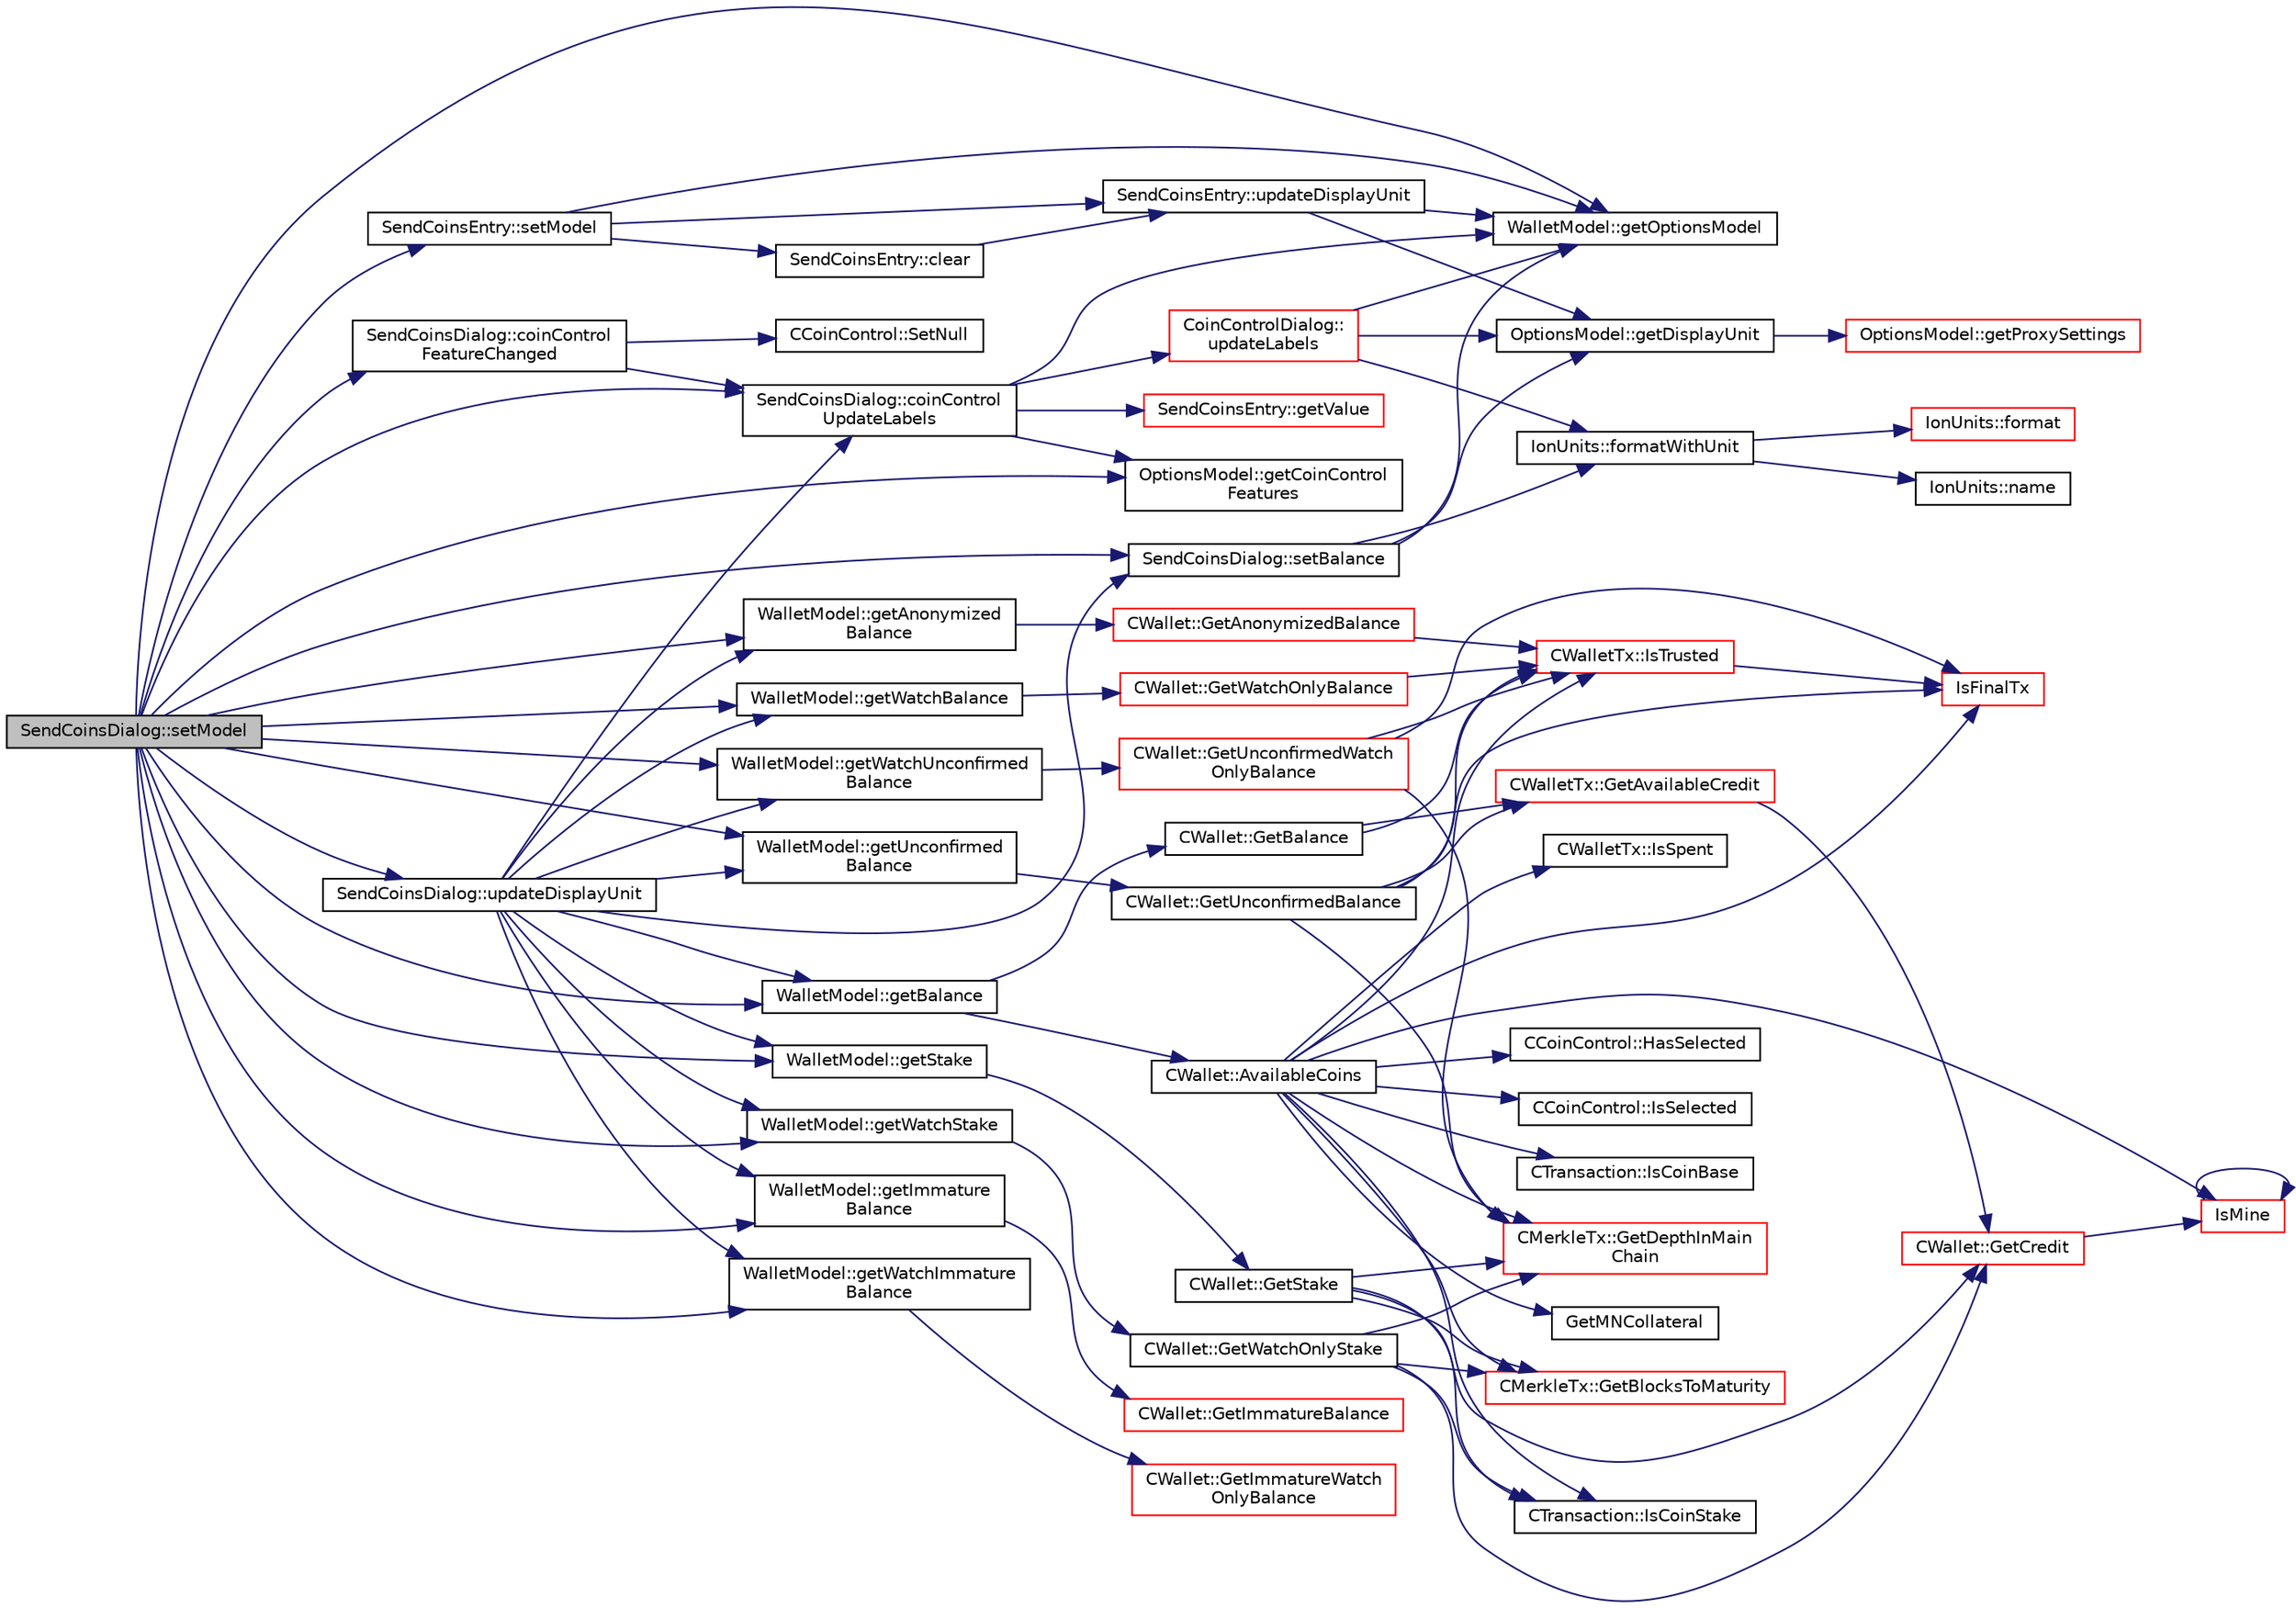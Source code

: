 digraph "SendCoinsDialog::setModel"
{
  edge [fontname="Helvetica",fontsize="10",labelfontname="Helvetica",labelfontsize="10"];
  node [fontname="Helvetica",fontsize="10",shape=record];
  rankdir="LR";
  Node1538 [label="SendCoinsDialog::setModel",height=0.2,width=0.4,color="black", fillcolor="grey75", style="filled", fontcolor="black"];
  Node1538 -> Node1539 [color="midnightblue",fontsize="10",style="solid",fontname="Helvetica"];
  Node1539 [label="WalletModel::getOptionsModel",height=0.2,width=0.4,color="black", fillcolor="white", style="filled",URL="$d4/d27/class_wallet_model.html#a96d53e56b3f8f07537ea2523f7a7d300"];
  Node1538 -> Node1540 [color="midnightblue",fontsize="10",style="solid",fontname="Helvetica"];
  Node1540 [label="SendCoinsEntry::setModel",height=0.2,width=0.4,color="black", fillcolor="white", style="filled",URL="$d0/dbc/class_send_coins_entry.html#a831f8f9a63acd77b7d66d5393e12310b"];
  Node1540 -> Node1539 [color="midnightblue",fontsize="10",style="solid",fontname="Helvetica"];
  Node1540 -> Node1541 [color="midnightblue",fontsize="10",style="solid",fontname="Helvetica"];
  Node1541 [label="SendCoinsEntry::updateDisplayUnit",height=0.2,width=0.4,color="black", fillcolor="white", style="filled",URL="$d0/dbc/class_send_coins_entry.html#a6ff4bd5b370545bcfd6214e866ee33f3"];
  Node1541 -> Node1539 [color="midnightblue",fontsize="10",style="solid",fontname="Helvetica"];
  Node1541 -> Node1542 [color="midnightblue",fontsize="10",style="solid",fontname="Helvetica"];
  Node1542 [label="OptionsModel::getDisplayUnit",height=0.2,width=0.4,color="black", fillcolor="white", style="filled",URL="$da/d1f/class_options_model.html#a3b6e4d4ef42be3aaba315b8cd14f468e"];
  Node1542 -> Node1543 [color="midnightblue",fontsize="10",style="solid",fontname="Helvetica"];
  Node1543 [label="OptionsModel::getProxySettings",height=0.2,width=0.4,color="red", fillcolor="white", style="filled",URL="$da/d1f/class_options_model.html#a0fa582a801df3753c2c50840c40bb350"];
  Node1540 -> Node1545 [color="midnightblue",fontsize="10",style="solid",fontname="Helvetica"];
  Node1545 [label="SendCoinsEntry::clear",height=0.2,width=0.4,color="black", fillcolor="white", style="filled",URL="$d0/dbc/class_send_coins_entry.html#abff66fcd456c82144e7a2c410f5082ac"];
  Node1545 -> Node1541 [color="midnightblue",fontsize="10",style="solid",fontname="Helvetica"];
  Node1538 -> Node1546 [color="midnightblue",fontsize="10",style="solid",fontname="Helvetica"];
  Node1546 [label="SendCoinsDialog::setBalance",height=0.2,width=0.4,color="black", fillcolor="white", style="filled",URL="$d6/de6/class_send_coins_dialog.html#a7f02f2589cb65b508ccb3b02aad06979"];
  Node1546 -> Node1539 [color="midnightblue",fontsize="10",style="solid",fontname="Helvetica"];
  Node1546 -> Node1547 [color="midnightblue",fontsize="10",style="solid",fontname="Helvetica"];
  Node1547 [label="IonUnits::formatWithUnit",height=0.2,width=0.4,color="black", fillcolor="white", style="filled",URL="$d7/dab/class_ion_units.html#a07052cd4b4b8496b73ffe657432a8624",tooltip="Format as string (with unit) "];
  Node1547 -> Node1548 [color="midnightblue",fontsize="10",style="solid",fontname="Helvetica"];
  Node1548 [label="IonUnits::format",height=0.2,width=0.4,color="red", fillcolor="white", style="filled",URL="$d7/dab/class_ion_units.html#a7cf8cdbd0a24c418ae91b511fac5bee4",tooltip="Format as string. "];
  Node1547 -> Node1552 [color="midnightblue",fontsize="10",style="solid",fontname="Helvetica"];
  Node1552 [label="IonUnits::name",height=0.2,width=0.4,color="black", fillcolor="white", style="filled",URL="$d7/dab/class_ion_units.html#a5bb4881389b09aeeb0bc235e87e0a42f",tooltip="Short name. "];
  Node1546 -> Node1542 [color="midnightblue",fontsize="10",style="solid",fontname="Helvetica"];
  Node1538 -> Node1553 [color="midnightblue",fontsize="10",style="solid",fontname="Helvetica"];
  Node1553 [label="WalletModel::getBalance",height=0.2,width=0.4,color="black", fillcolor="white", style="filled",URL="$d4/d27/class_wallet_model.html#a4d2cb225a19b89c64f4b5d81faf89beb"];
  Node1553 -> Node1554 [color="midnightblue",fontsize="10",style="solid",fontname="Helvetica"];
  Node1554 [label="CWallet::AvailableCoins",height=0.2,width=0.4,color="black", fillcolor="white", style="filled",URL="$d2/de5/class_c_wallet.html#a0f950dede91de2be32ea8c43a40469ab"];
  Node1554 -> Node1555 [color="midnightblue",fontsize="10",style="solid",fontname="Helvetica"];
  Node1555 [label="IsFinalTx",height=0.2,width=0.4,color="red", fillcolor="white", style="filled",URL="$df/d0a/main_8cpp.html#adc332cd7ac94e639bb4239618341be19"];
  Node1554 -> Node1559 [color="midnightblue",fontsize="10",style="solid",fontname="Helvetica"];
  Node1559 [label="CWalletTx::IsTrusted",height=0.2,width=0.4,color="red", fillcolor="white", style="filled",URL="$d6/d53/class_c_wallet_tx.html#a71efb0d5b5def8ae00a1d74b8741bfcb"];
  Node1559 -> Node1555 [color="midnightblue",fontsize="10",style="solid",fontname="Helvetica"];
  Node1554 -> Node1564 [color="midnightblue",fontsize="10",style="solid",fontname="Helvetica"];
  Node1564 [label="CTransaction::IsCoinBase",height=0.2,width=0.4,color="black", fillcolor="white", style="filled",URL="$df/d43/class_c_transaction.html#a96256e8ac1bf79ad9c057e48c41132dd"];
  Node1554 -> Node1565 [color="midnightblue",fontsize="10",style="solid",fontname="Helvetica"];
  Node1565 [label="CMerkleTx::GetBlocksToMaturity",height=0.2,width=0.4,color="red", fillcolor="white", style="filled",URL="$d1/dff/class_c_merkle_tx.html#a69ebd437f7b44169659c3527fe73b6ab"];
  Node1554 -> Node1567 [color="midnightblue",fontsize="10",style="solid",fontname="Helvetica"];
  Node1567 [label="CTransaction::IsCoinStake",height=0.2,width=0.4,color="black", fillcolor="white", style="filled",URL="$df/d43/class_c_transaction.html#ace4278a41a296d40dcf5fb2b9cf007ec"];
  Node1554 -> Node1568 [color="midnightblue",fontsize="10",style="solid",fontname="Helvetica"];
  Node1568 [label="CMerkleTx::GetDepthInMain\lChain",height=0.2,width=0.4,color="red", fillcolor="white", style="filled",URL="$d1/dff/class_c_merkle_tx.html#a887a9f1a0b7fc64b43e42cec76b38ef9"];
  Node1554 -> Node1571 [color="midnightblue",fontsize="10",style="solid",fontname="Helvetica"];
  Node1571 [label="GetMNCollateral",height=0.2,width=0.4,color="black", fillcolor="white", style="filled",URL="$d4/dbf/main_8h.html#a7ecfeb5987564d84c46a6715d4c3a2df"];
  Node1554 -> Node1562 [color="midnightblue",fontsize="10",style="solid",fontname="Helvetica"];
  Node1562 [label="IsMine",height=0.2,width=0.4,color="red", fillcolor="white", style="filled",URL="$dd/d0f/script_8cpp.html#adc59cf67d903c1ba1ef225561b85bfce"];
  Node1562 -> Node1562 [color="midnightblue",fontsize="10",style="solid",fontname="Helvetica"];
  Node1554 -> Node1572 [color="midnightblue",fontsize="10",style="solid",fontname="Helvetica"];
  Node1572 [label="CWalletTx::IsSpent",height=0.2,width=0.4,color="black", fillcolor="white", style="filled",URL="$d6/d53/class_c_wallet_tx.html#a6b01c779a9ddc9d3554b7ec1b770f512"];
  Node1554 -> Node1573 [color="midnightblue",fontsize="10",style="solid",fontname="Helvetica"];
  Node1573 [label="CCoinControl::HasSelected",height=0.2,width=0.4,color="black", fillcolor="white", style="filled",URL="$dc/d48/class_c_coin_control.html#a20b259681a7c62b2119256a4862091ac"];
  Node1554 -> Node1574 [color="midnightblue",fontsize="10",style="solid",fontname="Helvetica"];
  Node1574 [label="CCoinControl::IsSelected",height=0.2,width=0.4,color="black", fillcolor="white", style="filled",URL="$dc/d48/class_c_coin_control.html#adcd674d510015f3212e489ab6bd74067"];
  Node1553 -> Node1575 [color="midnightblue",fontsize="10",style="solid",fontname="Helvetica"];
  Node1575 [label="CWallet::GetBalance",height=0.2,width=0.4,color="black", fillcolor="white", style="filled",URL="$d2/de5/class_c_wallet.html#aa6522c2833bc0a84d216cf102b51ba05"];
  Node1575 -> Node1559 [color="midnightblue",fontsize="10",style="solid",fontname="Helvetica"];
  Node1575 -> Node1576 [color="midnightblue",fontsize="10",style="solid",fontname="Helvetica"];
  Node1576 [label="CWalletTx::GetAvailableCredit",height=0.2,width=0.4,color="red", fillcolor="white", style="filled",URL="$d6/d53/class_c_wallet_tx.html#af3c82ba365c720dd3d929b86bf432ef6"];
  Node1576 -> Node1577 [color="midnightblue",fontsize="10",style="solid",fontname="Helvetica"];
  Node1577 [label="CWallet::GetCredit",height=0.2,width=0.4,color="red", fillcolor="white", style="filled",URL="$d2/de5/class_c_wallet.html#aa60b69c7d4ea6063ed83b13d7c6fe695"];
  Node1577 -> Node1562 [color="midnightblue",fontsize="10",style="solid",fontname="Helvetica"];
  Node1538 -> Node1579 [color="midnightblue",fontsize="10",style="solid",fontname="Helvetica"];
  Node1579 [label="WalletModel::getStake",height=0.2,width=0.4,color="black", fillcolor="white", style="filled",URL="$d4/d27/class_wallet_model.html#a52610e28004228368104550b2e652872"];
  Node1579 -> Node1580 [color="midnightblue",fontsize="10",style="solid",fontname="Helvetica"];
  Node1580 [label="CWallet::GetStake",height=0.2,width=0.4,color="black", fillcolor="white", style="filled",URL="$d2/de5/class_c_wallet.html#a87a52700330336da4957026c091916d8"];
  Node1580 -> Node1567 [color="midnightblue",fontsize="10",style="solid",fontname="Helvetica"];
  Node1580 -> Node1565 [color="midnightblue",fontsize="10",style="solid",fontname="Helvetica"];
  Node1580 -> Node1568 [color="midnightblue",fontsize="10",style="solid",fontname="Helvetica"];
  Node1580 -> Node1577 [color="midnightblue",fontsize="10",style="solid",fontname="Helvetica"];
  Node1538 -> Node1581 [color="midnightblue",fontsize="10",style="solid",fontname="Helvetica"];
  Node1581 [label="WalletModel::getUnconfirmed\lBalance",height=0.2,width=0.4,color="black", fillcolor="white", style="filled",URL="$d4/d27/class_wallet_model.html#a5028f20a33e0d17942abeea537916736"];
  Node1581 -> Node1582 [color="midnightblue",fontsize="10",style="solid",fontname="Helvetica"];
  Node1582 [label="CWallet::GetUnconfirmedBalance",height=0.2,width=0.4,color="black", fillcolor="white", style="filled",URL="$d2/de5/class_c_wallet.html#a6e6e1497535d499242c2f2a76d1cbe63"];
  Node1582 -> Node1555 [color="midnightblue",fontsize="10",style="solid",fontname="Helvetica"];
  Node1582 -> Node1559 [color="midnightblue",fontsize="10",style="solid",fontname="Helvetica"];
  Node1582 -> Node1568 [color="midnightblue",fontsize="10",style="solid",fontname="Helvetica"];
  Node1582 -> Node1576 [color="midnightblue",fontsize="10",style="solid",fontname="Helvetica"];
  Node1538 -> Node1583 [color="midnightblue",fontsize="10",style="solid",fontname="Helvetica"];
  Node1583 [label="WalletModel::getImmature\lBalance",height=0.2,width=0.4,color="black", fillcolor="white", style="filled",URL="$d4/d27/class_wallet_model.html#ac5dbbc28b2c8ecd2e00fb45c6a2cb6f8"];
  Node1583 -> Node1584 [color="midnightblue",fontsize="10",style="solid",fontname="Helvetica"];
  Node1584 [label="CWallet::GetImmatureBalance",height=0.2,width=0.4,color="red", fillcolor="white", style="filled",URL="$d2/de5/class_c_wallet.html#a6ab8dfa75c5c8d5539325f3981697964"];
  Node1538 -> Node1586 [color="midnightblue",fontsize="10",style="solid",fontname="Helvetica"];
  Node1586 [label="WalletModel::getAnonymized\lBalance",height=0.2,width=0.4,color="black", fillcolor="white", style="filled",URL="$d4/d27/class_wallet_model.html#a3b4c7b849fca17bb1f8e315e23e68c7d"];
  Node1586 -> Node1587 [color="midnightblue",fontsize="10",style="solid",fontname="Helvetica"];
  Node1587 [label="CWallet::GetAnonymizedBalance",height=0.2,width=0.4,color="red", fillcolor="white", style="filled",URL="$d2/de5/class_c_wallet.html#ad71e805ab9614962a57cb931e91b4297"];
  Node1587 -> Node1559 [color="midnightblue",fontsize="10",style="solid",fontname="Helvetica"];
  Node1538 -> Node1592 [color="midnightblue",fontsize="10",style="solid",fontname="Helvetica"];
  Node1592 [label="WalletModel::getWatchBalance",height=0.2,width=0.4,color="black", fillcolor="white", style="filled",URL="$d4/d27/class_wallet_model.html#a6d9050286d99bccb4a28a8d88f0ca5f8"];
  Node1592 -> Node1593 [color="midnightblue",fontsize="10",style="solid",fontname="Helvetica"];
  Node1593 [label="CWallet::GetWatchOnlyBalance",height=0.2,width=0.4,color="red", fillcolor="white", style="filled",URL="$d2/de5/class_c_wallet.html#a92a58ebac7d7d398597657600db56611"];
  Node1593 -> Node1559 [color="midnightblue",fontsize="10",style="solid",fontname="Helvetica"];
  Node1538 -> Node1595 [color="midnightblue",fontsize="10",style="solid",fontname="Helvetica"];
  Node1595 [label="WalletModel::getWatchStake",height=0.2,width=0.4,color="black", fillcolor="white", style="filled",URL="$d4/d27/class_wallet_model.html#a0ce2b0a7228e7c8f11e083d20ff005a3"];
  Node1595 -> Node1596 [color="midnightblue",fontsize="10",style="solid",fontname="Helvetica"];
  Node1596 [label="CWallet::GetWatchOnlyStake",height=0.2,width=0.4,color="black", fillcolor="white", style="filled",URL="$d2/de5/class_c_wallet.html#a82b1de8131c2cdd7ec158a06f42586e0"];
  Node1596 -> Node1567 [color="midnightblue",fontsize="10",style="solid",fontname="Helvetica"];
  Node1596 -> Node1565 [color="midnightblue",fontsize="10",style="solid",fontname="Helvetica"];
  Node1596 -> Node1568 [color="midnightblue",fontsize="10",style="solid",fontname="Helvetica"];
  Node1596 -> Node1577 [color="midnightblue",fontsize="10",style="solid",fontname="Helvetica"];
  Node1538 -> Node1597 [color="midnightblue",fontsize="10",style="solid",fontname="Helvetica"];
  Node1597 [label="WalletModel::getWatchUnconfirmed\lBalance",height=0.2,width=0.4,color="black", fillcolor="white", style="filled",URL="$d4/d27/class_wallet_model.html#a691b35afd9aff056e1398fd057691ff1"];
  Node1597 -> Node1598 [color="midnightblue",fontsize="10",style="solid",fontname="Helvetica"];
  Node1598 [label="CWallet::GetUnconfirmedWatch\lOnlyBalance",height=0.2,width=0.4,color="red", fillcolor="white", style="filled",URL="$d2/de5/class_c_wallet.html#ab0c110f14f0429f9de594b2293837621"];
  Node1598 -> Node1555 [color="midnightblue",fontsize="10",style="solid",fontname="Helvetica"];
  Node1598 -> Node1559 [color="midnightblue",fontsize="10",style="solid",fontname="Helvetica"];
  Node1598 -> Node1568 [color="midnightblue",fontsize="10",style="solid",fontname="Helvetica"];
  Node1538 -> Node1599 [color="midnightblue",fontsize="10",style="solid",fontname="Helvetica"];
  Node1599 [label="WalletModel::getWatchImmature\lBalance",height=0.2,width=0.4,color="black", fillcolor="white", style="filled",URL="$d4/d27/class_wallet_model.html#a9da743fbe881d4928eeafc48f50ef3d5"];
  Node1599 -> Node1600 [color="midnightblue",fontsize="10",style="solid",fontname="Helvetica"];
  Node1600 [label="CWallet::GetImmatureWatch\lOnlyBalance",height=0.2,width=0.4,color="red", fillcolor="white", style="filled",URL="$d2/de5/class_c_wallet.html#a1372ba886aaeda65bf28758c9ccb65b4"];
  Node1538 -> Node1602 [color="midnightblue",fontsize="10",style="solid",fontname="Helvetica"];
  Node1602 [label="SendCoinsDialog::updateDisplayUnit",height=0.2,width=0.4,color="black", fillcolor="white", style="filled",URL="$d6/de6/class_send_coins_dialog.html#a74815ad8502b126200b6fd2e59e9f042"];
  Node1602 -> Node1546 [color="midnightblue",fontsize="10",style="solid",fontname="Helvetica"];
  Node1602 -> Node1553 [color="midnightblue",fontsize="10",style="solid",fontname="Helvetica"];
  Node1602 -> Node1579 [color="midnightblue",fontsize="10",style="solid",fontname="Helvetica"];
  Node1602 -> Node1581 [color="midnightblue",fontsize="10",style="solid",fontname="Helvetica"];
  Node1602 -> Node1583 [color="midnightblue",fontsize="10",style="solid",fontname="Helvetica"];
  Node1602 -> Node1586 [color="midnightblue",fontsize="10",style="solid",fontname="Helvetica"];
  Node1602 -> Node1592 [color="midnightblue",fontsize="10",style="solid",fontname="Helvetica"];
  Node1602 -> Node1595 [color="midnightblue",fontsize="10",style="solid",fontname="Helvetica"];
  Node1602 -> Node1597 [color="midnightblue",fontsize="10",style="solid",fontname="Helvetica"];
  Node1602 -> Node1599 [color="midnightblue",fontsize="10",style="solid",fontname="Helvetica"];
  Node1602 -> Node1603 [color="midnightblue",fontsize="10",style="solid",fontname="Helvetica"];
  Node1603 [label="SendCoinsDialog::coinControl\lUpdateLabels",height=0.2,width=0.4,color="black", fillcolor="white", style="filled",URL="$d6/de6/class_send_coins_dialog.html#ae4f429aabcaf309aa314b90049be2a74"];
  Node1603 -> Node1539 [color="midnightblue",fontsize="10",style="solid",fontname="Helvetica"];
  Node1603 -> Node1604 [color="midnightblue",fontsize="10",style="solid",fontname="Helvetica"];
  Node1604 [label="OptionsModel::getCoinControl\lFeatures",height=0.2,width=0.4,color="black", fillcolor="white", style="filled",URL="$da/d1f/class_options_model.html#ace6c871068f613aee277e37bfdc988c0"];
  Node1603 -> Node1605 [color="midnightblue",fontsize="10",style="solid",fontname="Helvetica"];
  Node1605 [label="SendCoinsEntry::getValue",height=0.2,width=0.4,color="red", fillcolor="white", style="filled",URL="$d0/dbc/class_send_coins_entry.html#af36fb0ed9e2e07079c1a982b31e793c8"];
  Node1603 -> Node1610 [color="midnightblue",fontsize="10",style="solid",fontname="Helvetica"];
  Node1610 [label="CoinControlDialog::\lupdateLabels",height=0.2,width=0.4,color="red", fillcolor="white", style="filled",URL="$dd/dfb/class_coin_control_dialog.html#a4fc60e89b097952ff22dc0f9c58c87d9"];
  Node1610 -> Node1539 [color="midnightblue",fontsize="10",style="solid",fontname="Helvetica"];
  Node1610 -> Node1542 [color="midnightblue",fontsize="10",style="solid",fontname="Helvetica"];
  Node1610 -> Node1547 [color="midnightblue",fontsize="10",style="solid",fontname="Helvetica"];
  Node1538 -> Node1603 [color="midnightblue",fontsize="10",style="solid",fontname="Helvetica"];
  Node1538 -> Node1632 [color="midnightblue",fontsize="10",style="solid",fontname="Helvetica"];
  Node1632 [label="SendCoinsDialog::coinControl\lFeatureChanged",height=0.2,width=0.4,color="black", fillcolor="white", style="filled",URL="$d6/de6/class_send_coins_dialog.html#af13ddd00abec4f060632d887b5e838a3"];
  Node1632 -> Node1633 [color="midnightblue",fontsize="10",style="solid",fontname="Helvetica"];
  Node1633 [label="CCoinControl::SetNull",height=0.2,width=0.4,color="black", fillcolor="white", style="filled",URL="$dc/d48/class_c_coin_control.html#aadca0a9e82e1e6d84dff4649e1d29d31"];
  Node1632 -> Node1603 [color="midnightblue",fontsize="10",style="solid",fontname="Helvetica"];
  Node1538 -> Node1604 [color="midnightblue",fontsize="10",style="solid",fontname="Helvetica"];
}
